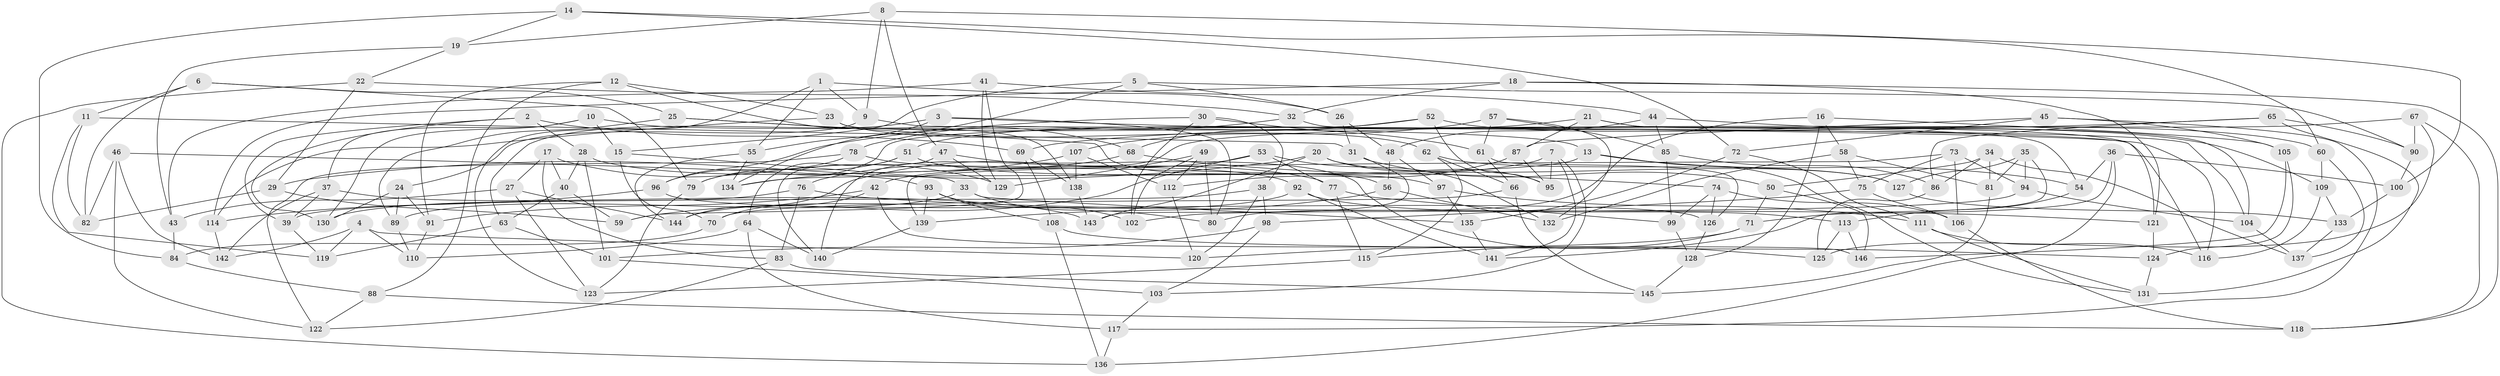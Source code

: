 // Generated by graph-tools (version 1.1) at 2025/38/03/09/25 02:38:02]
// undirected, 146 vertices, 292 edges
graph export_dot {
graph [start="1"]
  node [color=gray90,style=filled];
  1;
  2;
  3;
  4;
  5;
  6;
  7;
  8;
  9;
  10;
  11;
  12;
  13;
  14;
  15;
  16;
  17;
  18;
  19;
  20;
  21;
  22;
  23;
  24;
  25;
  26;
  27;
  28;
  29;
  30;
  31;
  32;
  33;
  34;
  35;
  36;
  37;
  38;
  39;
  40;
  41;
  42;
  43;
  44;
  45;
  46;
  47;
  48;
  49;
  50;
  51;
  52;
  53;
  54;
  55;
  56;
  57;
  58;
  59;
  60;
  61;
  62;
  63;
  64;
  65;
  66;
  67;
  68;
  69;
  70;
  71;
  72;
  73;
  74;
  75;
  76;
  77;
  78;
  79;
  80;
  81;
  82;
  83;
  84;
  85;
  86;
  87;
  88;
  89;
  90;
  91;
  92;
  93;
  94;
  95;
  96;
  97;
  98;
  99;
  100;
  101;
  102;
  103;
  104;
  105;
  106;
  107;
  108;
  109;
  110;
  111;
  112;
  113;
  114;
  115;
  116;
  117;
  118;
  119;
  120;
  121;
  122;
  123;
  124;
  125;
  126;
  127;
  128;
  129;
  130;
  131;
  132;
  133;
  134;
  135;
  136;
  137;
  138;
  139;
  140;
  141;
  142;
  143;
  144;
  145;
  146;
  1 -- 9;
  1 -- 123;
  1 -- 26;
  1 -- 55;
  2 -- 28;
  2 -- 39;
  2 -- 69;
  2 -- 130;
  3 -- 63;
  3 -- 80;
  3 -- 55;
  3 -- 116;
  4 -- 142;
  4 -- 119;
  4 -- 120;
  4 -- 110;
  5 -- 90;
  5 -- 134;
  5 -- 15;
  5 -- 26;
  6 -- 25;
  6 -- 82;
  6 -- 11;
  6 -- 79;
  7 -- 141;
  7 -- 95;
  7 -- 42;
  7 -- 103;
  8 -- 19;
  8 -- 100;
  8 -- 47;
  8 -- 9;
  9 -- 24;
  9 -- 121;
  10 -- 37;
  10 -- 130;
  10 -- 13;
  10 -- 15;
  11 -- 31;
  11 -- 119;
  11 -- 82;
  12 -- 138;
  12 -- 23;
  12 -- 88;
  12 -- 91;
  13 -- 54;
  13 -- 131;
  13 -- 134;
  14 -- 84;
  14 -- 72;
  14 -- 19;
  14 -- 60;
  15 -- 70;
  15 -- 33;
  16 -- 105;
  16 -- 80;
  16 -- 58;
  16 -- 128;
  17 -- 27;
  17 -- 40;
  17 -- 129;
  17 -- 83;
  18 -- 114;
  18 -- 32;
  18 -- 118;
  18 -- 121;
  19 -- 43;
  19 -- 22;
  20 -- 95;
  20 -- 29;
  20 -- 127;
  20 -- 143;
  21 -- 51;
  21 -- 104;
  21 -- 54;
  21 -- 87;
  22 -- 32;
  22 -- 29;
  22 -- 136;
  23 -- 114;
  23 -- 116;
  23 -- 62;
  24 -- 91;
  24 -- 89;
  24 -- 130;
  25 -- 56;
  25 -- 68;
  25 -- 89;
  26 -- 48;
  26 -- 31;
  27 -- 123;
  27 -- 144;
  27 -- 43;
  28 -- 101;
  28 -- 40;
  28 -- 77;
  29 -- 59;
  29 -- 82;
  30 -- 38;
  30 -- 102;
  30 -- 61;
  30 -- 96;
  31 -- 143;
  31 -- 50;
  32 -- 78;
  32 -- 104;
  33 -- 80;
  33 -- 89;
  33 -- 135;
  34 -- 86;
  34 -- 50;
  34 -- 137;
  34 -- 81;
  35 -- 94;
  35 -- 127;
  35 -- 141;
  35 -- 81;
  36 -- 54;
  36 -- 100;
  36 -- 71;
  36 -- 136;
  37 -- 143;
  37 -- 39;
  37 -- 142;
  38 -- 98;
  38 -- 120;
  38 -- 39;
  39 -- 119;
  40 -- 59;
  40 -- 63;
  41 -- 129;
  41 -- 44;
  41 -- 43;
  41 -- 59;
  42 -- 91;
  42 -- 70;
  42 -- 146;
  43 -- 84;
  44 -- 85;
  44 -- 60;
  44 -- 48;
  45 -- 117;
  45 -- 105;
  45 -- 87;
  45 -- 72;
  46 -- 93;
  46 -- 122;
  46 -- 142;
  46 -- 82;
  47 -- 125;
  47 -- 129;
  47 -- 140;
  48 -- 97;
  48 -- 56;
  49 -- 129;
  49 -- 80;
  49 -- 102;
  49 -- 112;
  50 -- 146;
  50 -- 71;
  51 -- 64;
  51 -- 97;
  51 -- 79;
  52 -- 95;
  52 -- 109;
  52 -- 79;
  52 -- 68;
  53 -- 77;
  53 -- 59;
  53 -- 132;
  53 -- 144;
  54 -- 113;
  55 -- 134;
  55 -- 144;
  56 -- 132;
  56 -- 139;
  57 -- 132;
  57 -- 85;
  57 -- 61;
  57 -- 107;
  58 -- 81;
  58 -- 75;
  58 -- 132;
  60 -- 109;
  60 -- 137;
  61 -- 126;
  61 -- 66;
  62 -- 127;
  62 -- 115;
  62 -- 66;
  63 -- 101;
  63 -- 119;
  64 -- 140;
  64 -- 117;
  64 -- 110;
  65 -- 86;
  65 -- 131;
  65 -- 90;
  65 -- 69;
  66 -- 145;
  66 -- 70;
  67 -- 90;
  67 -- 140;
  67 -- 118;
  67 -- 125;
  68 -- 76;
  68 -- 74;
  69 -- 138;
  69 -- 108;
  70 -- 84;
  71 -- 115;
  71 -- 120;
  72 -- 111;
  72 -- 135;
  73 -- 94;
  73 -- 75;
  73 -- 139;
  73 -- 106;
  74 -- 106;
  74 -- 126;
  74 -- 99;
  75 -- 106;
  75 -- 98;
  76 -- 83;
  76 -- 121;
  76 -- 130;
  77 -- 99;
  77 -- 115;
  78 -- 122;
  78 -- 92;
  78 -- 96;
  79 -- 123;
  81 -- 145;
  83 -- 122;
  83 -- 145;
  84 -- 88;
  85 -- 99;
  85 -- 86;
  86 -- 125;
  87 -- 112;
  87 -- 95;
  88 -- 122;
  88 -- 118;
  89 -- 110;
  90 -- 100;
  91 -- 110;
  92 -- 113;
  92 -- 144;
  92 -- 141;
  93 -- 139;
  93 -- 102;
  93 -- 108;
  94 -- 102;
  94 -- 104;
  96 -- 126;
  96 -- 114;
  97 -- 111;
  97 -- 135;
  98 -- 103;
  98 -- 101;
  99 -- 128;
  100 -- 133;
  101 -- 103;
  103 -- 117;
  104 -- 137;
  105 -- 124;
  105 -- 146;
  106 -- 118;
  107 -- 138;
  107 -- 112;
  107 -- 134;
  108 -- 136;
  108 -- 124;
  109 -- 133;
  109 -- 116;
  111 -- 116;
  111 -- 131;
  112 -- 120;
  113 -- 125;
  113 -- 146;
  114 -- 142;
  115 -- 123;
  117 -- 136;
  121 -- 124;
  124 -- 131;
  126 -- 128;
  127 -- 133;
  128 -- 145;
  133 -- 137;
  135 -- 141;
  138 -- 143;
  139 -- 140;
}
